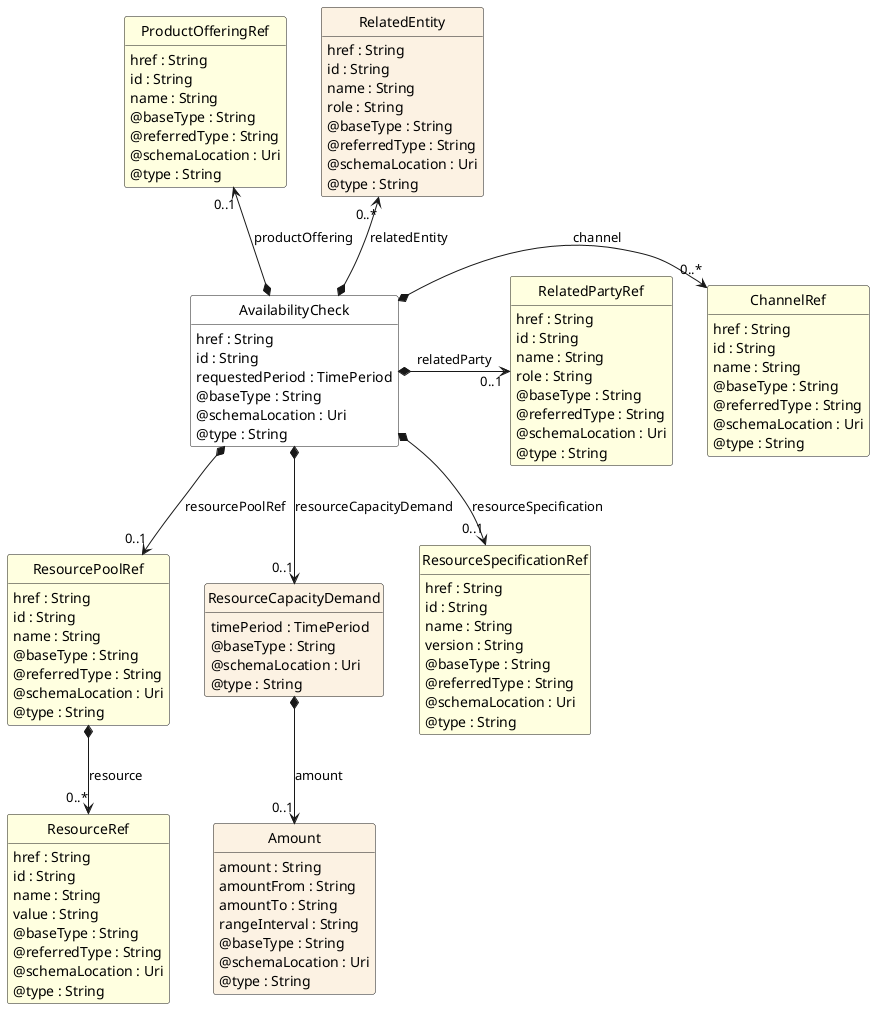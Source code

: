 @startuml
hide circle
hide methods
hide stereotype
show <<Enumeration>> stereotype
skinparam class {
   BackgroundColor<<Enumeration>> #E6F5F7
   BackgroundColor<<Ref>> #FFFFE0
   BackgroundColor<<Pivot>> #FFFFFFF
   BackgroundColor #FCF2E3
}

class AvailabilityCheck  <<Pivot>> {
    href : String
    id : String
    requestedPeriod : TimePeriod
    @baseType : String
    @schemaLocation : Uri
    @type : String
}

class ResourcePoolRef  <<Ref>> {
    href : String
    id : String
    name : String
    @baseType : String
    @referredType : String
    @schemaLocation : Uri
    @type : String
}

class ResourceRef  <<Ref>> {
    href : String
    id : String
    name : String
    value : String
    @baseType : String
    @referredType : String
    @schemaLocation : Uri
    @type : String
}

class ProductOfferingRef  <<Ref>> {
    href : String
    id : String
    name : String
    @baseType : String
    @referredType : String
    @schemaLocation : Uri
    @type : String
}

class RelatedEntity  {
    href : String
    id : String
    name : String
    role : String
    @baseType : String
    @referredType : String
    @schemaLocation : Uri
    @type : String
}

class ResourceCapacityDemand  {
    timePeriod : TimePeriod
    @baseType : String
    @schemaLocation : Uri
    @type : String
}

class Amount  {
    amount : String
    amountFrom : String
    amountTo : String
    rangeInterval : String
    @baseType : String
    @schemaLocation : Uri
    @type : String
}

class ChannelRef  <<Ref>> {
    href : String
    id : String
    name : String
    @baseType : String
    @referredType : String
    @schemaLocation : Uri
    @type : String
}

class ResourceSpecificationRef  <<Ref>> {
    href : String
    id : String
    name : String
    version : String
    @baseType : String
    @referredType : String
    @schemaLocation : Uri
    @type : String
}

class RelatedPartyRef  <<Ref>> {
    href : String
    id : String
    name : String
    role : String
    @baseType : String
    @referredType : String
    @schemaLocation : Uri
    @type : String
}

ChannelRef "0..*" <-left-* AvailabilityCheck : channel

AvailabilityCheck *-right-> "0..1" RelatedPartyRef : relatedParty

RelatedEntity "0..*" <--* AvailabilityCheck : relatedEntity

ProductOfferingRef "0..1" <--* AvailabilityCheck : productOffering

AvailabilityCheck *-->  "0..1" ResourceSpecificationRef : resourceSpecification

AvailabilityCheck *-->  "0..1" ResourcePoolRef : resourcePoolRef

AvailabilityCheck *-->  "0..1" ResourceCapacityDemand : resourceCapacityDemand

ResourcePoolRef *-->  "0..*" ResourceRef : resource

ResourceCapacityDemand *-->  "0..1" Amount : amount

@enduml